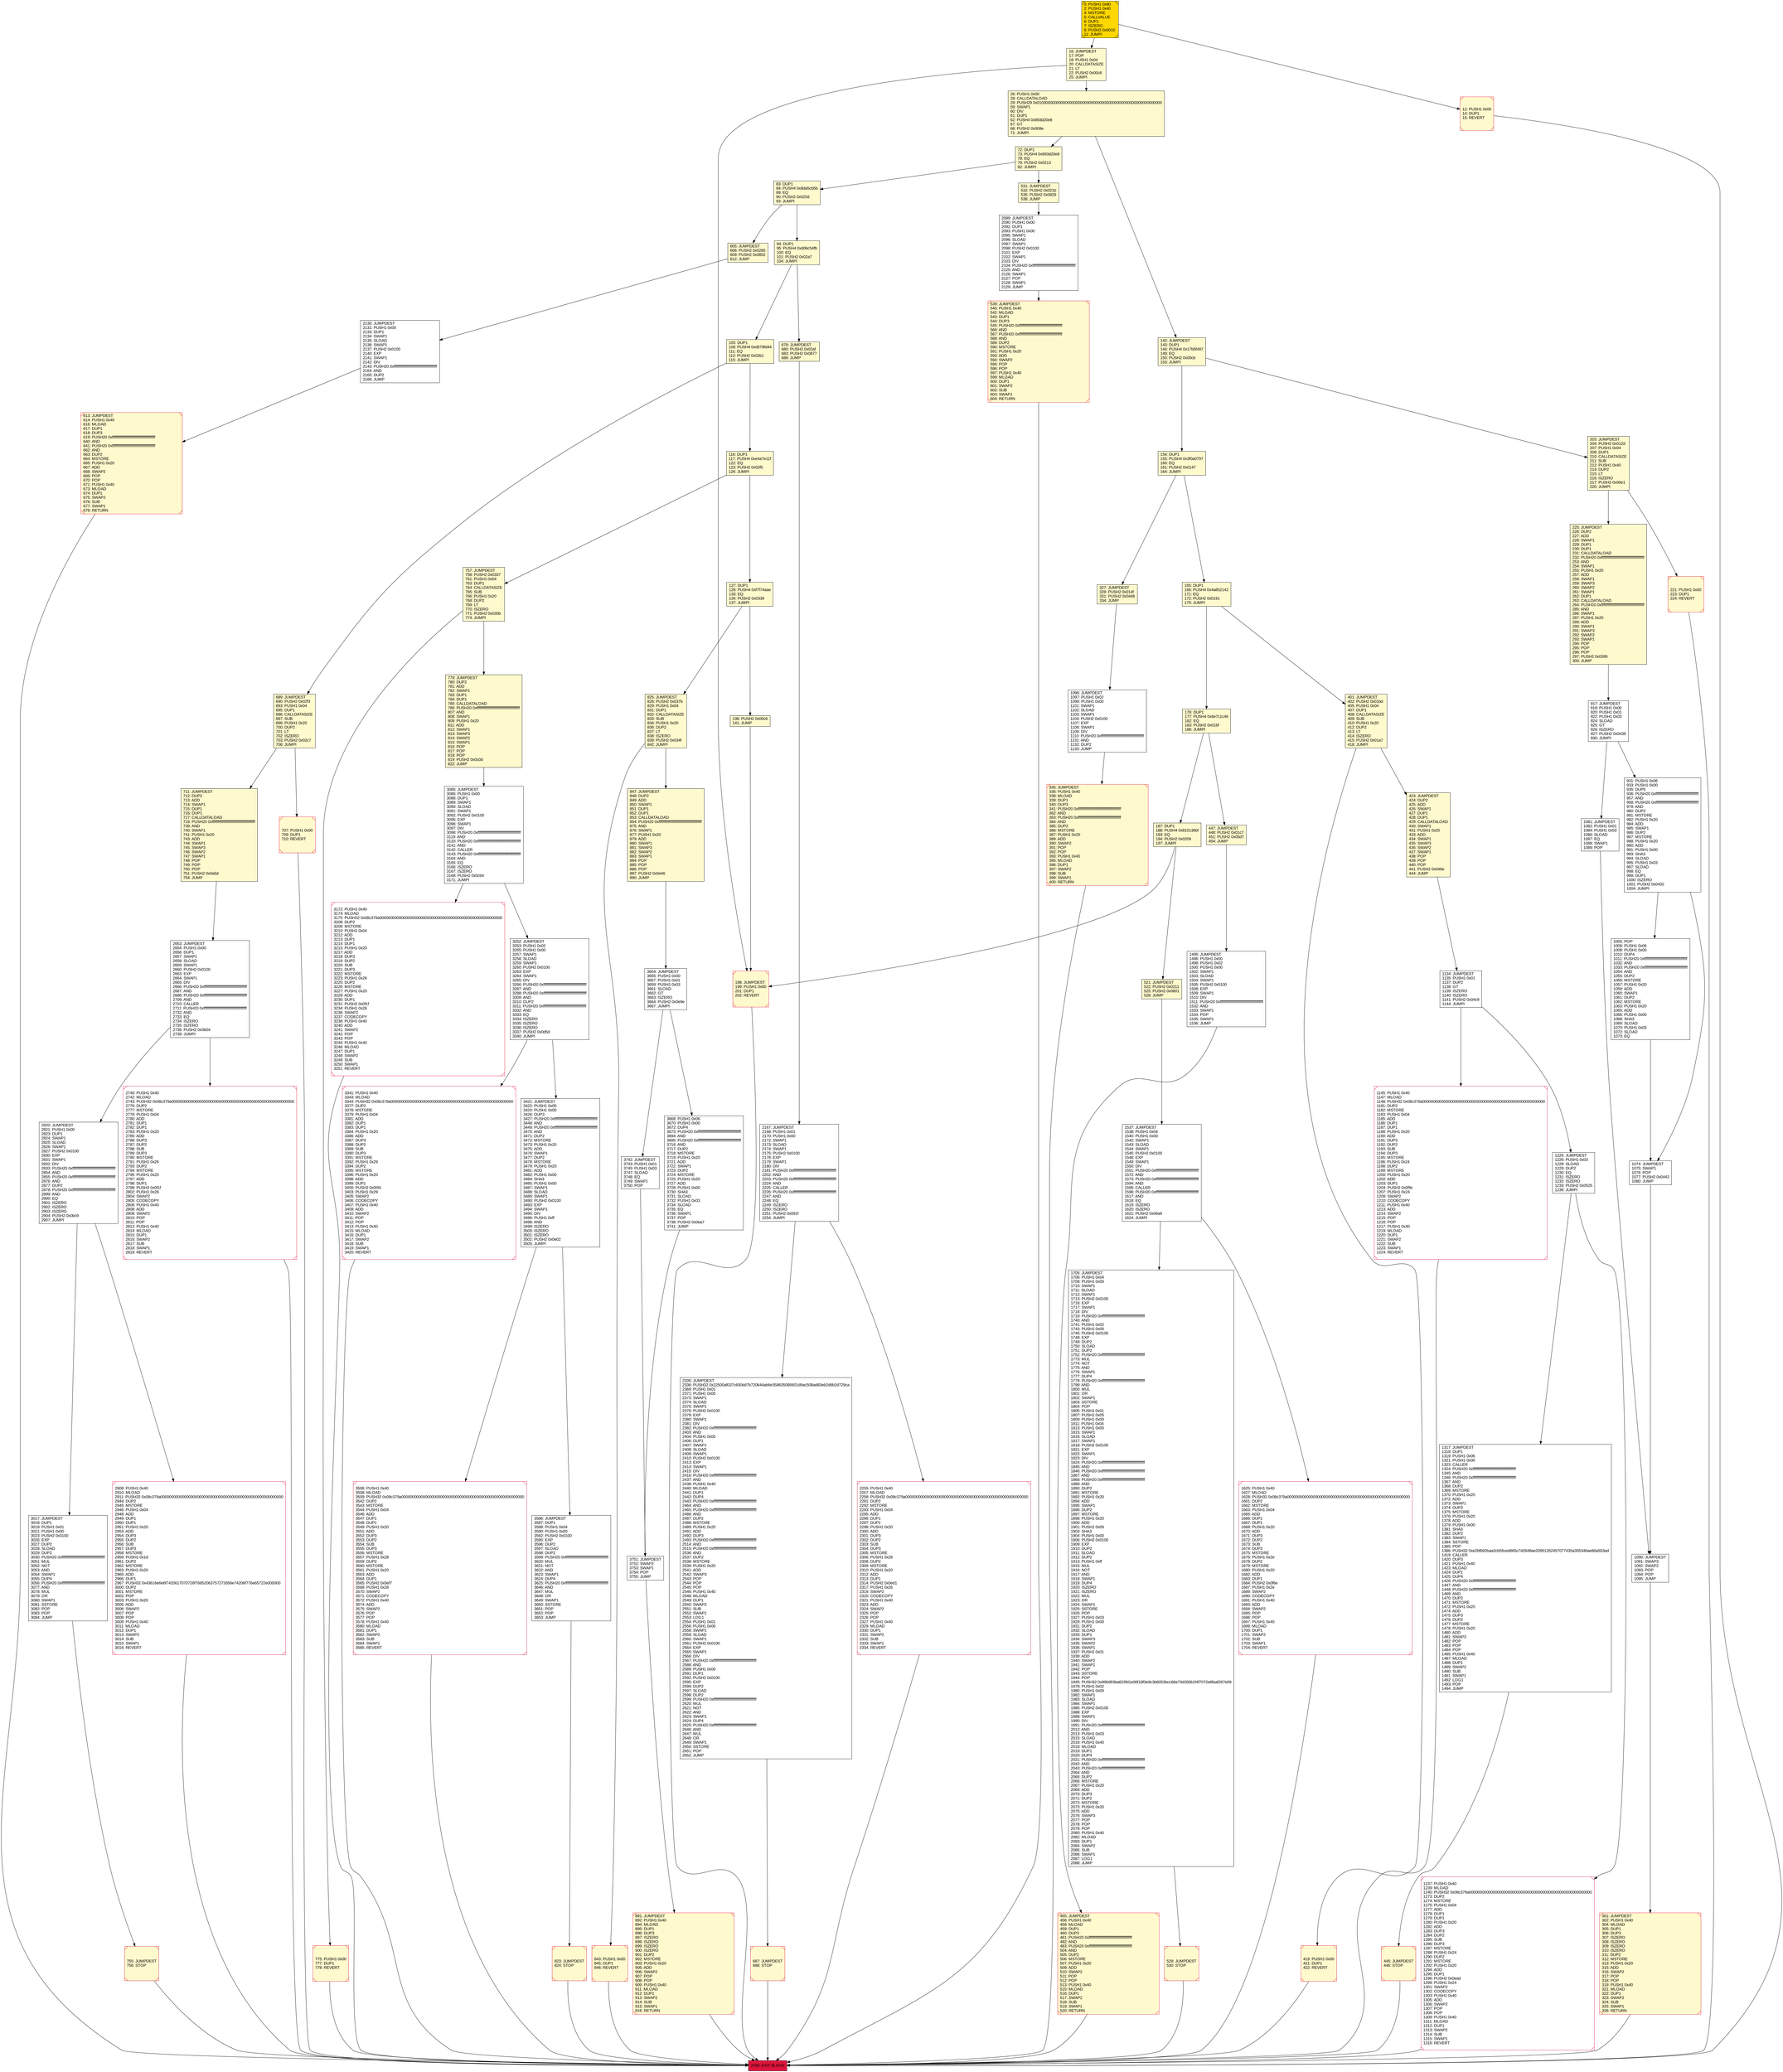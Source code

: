 digraph G {
bgcolor=transparent rankdir=UD;
node [shape=box style=filled color=black fillcolor=white fontname=arial fontcolor=black];
1495 [label="1495: JUMPDEST\l1496: PUSH1 0x00\l1498: PUSH1 0x02\l1500: PUSH1 0x00\l1502: SWAP1\l1503: SLOAD\l1504: SWAP1\l1505: PUSH2 0x0100\l1508: EXP\l1509: SWAP1\l1510: DIV\l1511: PUSH20 0xffffffffffffffffffffffffffffffffffffffff\l1532: AND\l1533: SWAP1\l1534: POP\l1535: SWAP1\l1536: JUMP\l" ];
83 [label="83: DUP1\l84: PUSH4 0x8da5cb5b\l89: EQ\l90: PUSH2 0x025d\l93: JUMPI\l" fillcolor=lemonchiffon ];
419 [label="419: PUSH1 0x00\l421: DUP1\l422: REVERT\l" fillcolor=lemonchiffon shape=Msquare color=crimson ];
1225 [label="1225: JUMPDEST\l1226: PUSH1 0x03\l1228: SLOAD\l1229: DUP2\l1230: EQ\l1231: ISZERO\l1232: ISZERO\l1233: PUSH2 0x0525\l1236: JUMPI\l" ];
529 [label="529: JUMPDEST\l530: STOP\l" fillcolor=lemonchiffon shape=Msquare color=crimson ];
3654 [label="3654: JUMPDEST\l3655: PUSH1 0x00\l3657: PUSH1 0x01\l3659: PUSH1 0x03\l3661: SLOAD\l3662: GT\l3663: ISZERO\l3664: PUSH2 0x0e9e\l3667: JUMPI\l" ];
1081 [label="1081: JUMPDEST\l1082: PUSH1 0x01\l1084: PUSH1 0x03\l1086: SLOAD\l1087: EQ\l1088: SWAP1\l1089: POP\l" ];
2908 [label="2908: PUSH1 0x40\l2910: MLOAD\l2911: PUSH32 0x08c379a000000000000000000000000000000000000000000000000000000000\l2944: DUP2\l2945: MSTORE\l2946: PUSH1 0x04\l2948: ADD\l2949: DUP1\l2950: DUP1\l2951: PUSH1 0x20\l2953: ADD\l2954: DUP3\l2955: DUP2\l2956: SUB\l2957: DUP3\l2958: MSTORE\l2959: PUSH1 0x1d\l2961: DUP2\l2962: MSTORE\l2963: PUSH1 0x20\l2965: ADD\l2966: DUP1\l2967: PUSH32 0x43616e6e6f7420617070726f76652063757272656e74206f776e65722e000000\l3000: DUP2\l3001: MSTORE\l3002: POP\l3003: PUSH1 0x20\l3005: ADD\l3006: SWAP2\l3007: POP\l3008: POP\l3009: PUSH1 0x40\l3011: MLOAD\l3012: DUP1\l3013: SWAP2\l3014: SUB\l3015: SWAP1\l3016: REVERT\l" shape=Msquare color=crimson ];
605 [label="605: JUMPDEST\l606: PUSH2 0x0265\l609: PUSH2 0x0852\l612: JUMP\l" fillcolor=lemonchiffon ];
301 [label="301: JUMPDEST\l302: PUSH1 0x40\l304: MLOAD\l305: DUP1\l306: DUP3\l307: ISZERO\l308: ISZERO\l309: ISZERO\l310: ISZERO\l311: DUP2\l312: MSTORE\l313: PUSH1 0x20\l315: ADD\l316: SWAP2\l317: POP\l318: POP\l319: PUSH1 0x40\l321: MLOAD\l322: DUP1\l323: SWAP2\l324: SUB\l325: SWAP1\l326: RETURN\l" fillcolor=lemonchiffon shape=Msquare color=crimson ];
455 [label="455: JUMPDEST\l456: PUSH1 0x40\l458: MLOAD\l459: DUP1\l460: DUP3\l461: PUSH20 0xffffffffffffffffffffffffffffffffffffffff\l482: AND\l483: PUSH20 0xffffffffffffffffffffffffffffffffffffffff\l504: AND\l505: DUP2\l506: MSTORE\l507: PUSH1 0x20\l509: ADD\l510: SWAP2\l511: POP\l512: POP\l513: PUSH1 0x40\l515: MLOAD\l516: DUP1\l517: SWAP2\l518: SUB\l519: SWAP1\l520: RETURN\l" fillcolor=lemonchiffon shape=Msquare color=crimson ];
1074 [label="1074: JUMPDEST\l1075: SWAP1\l1076: POP\l1077: PUSH2 0x0442\l1080: JUMP\l" ];
116 [label="116: DUP1\l117: PUSH4 0xe4a7e11f\l122: EQ\l123: PUSH2 0x02f5\l126: JUMPI\l" fillcolor=lemonchiffon ];
0 [label="0: PUSH1 0x80\l2: PUSH1 0x40\l4: MSTORE\l5: CALLVALUE\l6: DUP1\l7: ISZERO\l8: PUSH2 0x0010\l11: JUMPI\l" fillcolor=lemonchiffon shape=Msquare fillcolor=gold ];
3252 [label="3252: JUMPDEST\l3253: PUSH1 0x02\l3255: PUSH1 0x00\l3257: SWAP1\l3258: SLOAD\l3259: SWAP1\l3260: PUSH2 0x0100\l3263: EXP\l3264: SWAP1\l3265: DIV\l3266: PUSH20 0xffffffffffffffffffffffffffffffffffffffff\l3287: AND\l3288: PUSH20 0xffffffffffffffffffffffffffffffffffffffff\l3309: AND\l3310: DUP2\l3311: PUSH20 0xffffffffffffffffffffffffffffffffffffffff\l3332: AND\l3333: EQ\l3334: ISZERO\l3335: ISZERO\l3336: ISZERO\l3337: PUSH2 0x0d5d\l3340: JUMPI\l" ];
3668 [label="3668: PUSH1 0x06\l3670: PUSH1 0x00\l3672: DUP4\l3673: PUSH20 0xffffffffffffffffffffffffffffffffffffffff\l3694: AND\l3695: PUSH20 0xffffffffffffffffffffffffffffffffffffffff\l3716: AND\l3717: DUP2\l3718: MSTORE\l3719: PUSH1 0x20\l3721: ADD\l3722: SWAP1\l3723: DUP2\l3724: MSTORE\l3725: PUSH1 0x20\l3727: ADD\l3728: PUSH1 0x00\l3730: SHA3\l3731: SLOAD\l3732: PUSH1 0x03\l3734: SLOAD\l3735: EQ\l3736: SWAP1\l3737: POP\l3738: PUSH2 0x0ea7\l3741: JUMP\l" ];
1625 [label="1625: PUSH1 0x40\l1627: MLOAD\l1628: PUSH32 0x08c379a000000000000000000000000000000000000000000000000000000000\l1661: DUP2\l1662: MSTORE\l1663: PUSH1 0x04\l1665: ADD\l1666: DUP1\l1667: DUP1\l1668: PUSH1 0x20\l1670: ADD\l1671: DUP3\l1672: DUP2\l1673: SUB\l1674: DUP3\l1675: MSTORE\l1676: PUSH1 0x2e\l1678: DUP2\l1679: MSTORE\l1680: PUSH1 0x20\l1682: ADD\l1683: DUP1\l1684: PUSH2 0x0f6e\l1687: PUSH1 0x2e\l1689: SWAP2\l1690: CODECOPY\l1691: PUSH1 0x40\l1693: ADD\l1694: SWAP2\l1695: POP\l1696: POP\l1697: PUSH1 0x40\l1699: MLOAD\l1700: DUP1\l1701: SWAP2\l1702: SUB\l1703: SWAP1\l1704: REVERT\l" shape=Msquare color=crimson ];
16 [label="16: JUMPDEST\l17: POP\l18: PUSH1 0x04\l20: CALLDATASIZE\l21: LT\l22: PUSH2 0x00c6\l25: JUMPI\l" fillcolor=lemonchiffon ];
679 [label="679: JUMPDEST\l680: PUSH2 0x02af\l683: PUSH2 0x0877\l686: JUMP\l" fillcolor=lemonchiffon ];
335 [label="335: JUMPDEST\l336: PUSH1 0x40\l338: MLOAD\l339: DUP1\l340: DUP3\l341: PUSH20 0xffffffffffffffffffffffffffffffffffffffff\l362: AND\l363: PUSH20 0xffffffffffffffffffffffffffffffffffffffff\l384: AND\l385: DUP2\l386: MSTORE\l387: PUSH1 0x20\l389: ADD\l390: SWAP2\l391: POP\l392: POP\l393: PUSH1 0x40\l395: MLOAD\l396: DUP1\l397: SWAP2\l398: SUB\l399: SWAP1\l400: RETURN\l" fillcolor=lemonchiffon shape=Msquare color=crimson ];
72 [label="72: DUP1\l73: PUSH4 0x893d20e8\l78: EQ\l79: PUSH2 0x0213\l82: JUMPI\l" fillcolor=lemonchiffon ];
447 [label="447: JUMPDEST\l448: PUSH2 0x01c7\l451: PUSH2 0x05d7\l454: JUMP\l" fillcolor=lemonchiffon ];
689 [label="689: JUMPDEST\l690: PUSH2 0x02f3\l693: PUSH1 0x04\l695: DUP1\l696: CALLDATASIZE\l697: SUB\l698: PUSH1 0x20\l700: DUP2\l701: LT\l702: ISZERO\l703: PUSH2 0x02c7\l706: JUMPI\l" fillcolor=lemonchiffon ];
3341 [label="3341: PUSH1 0x40\l3343: MLOAD\l3344: PUSH32 0x08c379a000000000000000000000000000000000000000000000000000000000\l3377: DUP2\l3378: MSTORE\l3379: PUSH1 0x04\l3381: ADD\l3382: DUP1\l3383: DUP1\l3384: PUSH1 0x20\l3386: ADD\l3387: DUP3\l3388: DUP2\l3389: SUB\l3390: DUP3\l3391: MSTORE\l3392: PUSH1 0x29\l3394: DUP2\l3395: MSTORE\l3396: PUSH1 0x20\l3398: ADD\l3399: DUP1\l3400: PUSH2 0x0f45\l3403: PUSH1 0x29\l3405: SWAP2\l3406: CODECOPY\l3407: PUSH1 0x40\l3409: ADD\l3410: SWAP2\l3411: POP\l3412: POP\l3413: PUSH1 0x40\l3415: MLOAD\l3416: DUP1\l3417: SWAP2\l3418: SUB\l3419: SWAP1\l3420: REVERT\l" shape=Msquare color=crimson ];
3742 [label="3742: JUMPDEST\l3743: PUSH1 0x01\l3745: PUSH1 0x03\l3747: SLOAD\l3748: EQ\l3749: SWAP1\l3750: POP\l" ];
823 [label="823: JUMPDEST\l824: STOP\l" fillcolor=lemonchiffon shape=Msquare color=crimson ];
225 [label="225: JUMPDEST\l226: DUP2\l227: ADD\l228: SWAP1\l229: DUP1\l230: DUP1\l231: CALLDATALOAD\l232: PUSH20 0xffffffffffffffffffffffffffffffffffffffff\l253: AND\l254: SWAP1\l255: PUSH1 0x20\l257: ADD\l258: SWAP1\l259: SWAP3\l260: SWAP2\l261: SWAP1\l262: DUP1\l263: CALLDATALOAD\l264: PUSH20 0xffffffffffffffffffffffffffffffffffffffff\l285: AND\l286: SWAP1\l287: PUSH1 0x20\l289: ADD\l290: SWAP1\l291: SWAP3\l292: SWAP2\l293: SWAP1\l294: POP\l295: POP\l296: POP\l297: PUSH2 0x0395\l300: JUMP\l" fillcolor=lemonchiffon ];
775 [label="775: PUSH1 0x00\l777: DUP1\l778: REVERT\l" fillcolor=lemonchiffon shape=Msquare color=crimson ];
445 [label="445: JUMPDEST\l446: STOP\l" fillcolor=lemonchiffon shape=Msquare color=crimson ];
2740 [label="2740: PUSH1 0x40\l2742: MLOAD\l2743: PUSH32 0x08c379a000000000000000000000000000000000000000000000000000000000\l2776: DUP2\l2777: MSTORE\l2778: PUSH1 0x04\l2780: ADD\l2781: DUP1\l2782: DUP1\l2783: PUSH1 0x20\l2785: ADD\l2786: DUP3\l2787: DUP2\l2788: SUB\l2789: DUP3\l2790: MSTORE\l2791: PUSH1 0x26\l2793: DUP2\l2794: MSTORE\l2795: PUSH1 0x20\l2797: ADD\l2798: DUP1\l2799: PUSH2 0x0f1f\l2802: PUSH1 0x26\l2804: SWAP2\l2805: CODECOPY\l2806: PUSH1 0x40\l2808: ADD\l2809: SWAP2\l2810: POP\l2811: POP\l2812: PUSH1 0x40\l2814: MLOAD\l2815: DUP1\l2816: SWAP2\l2817: SUB\l2818: SWAP1\l2819: REVERT\l" shape=Msquare color=crimson ];
3756 [label="3756: EXIT BLOCK\l" fillcolor=crimson ];
12 [label="12: PUSH1 0x00\l14: DUP1\l15: REVERT\l" fillcolor=lemonchiffon shape=Msquare color=crimson ];
825 [label="825: JUMPDEST\l826: PUSH2 0x037b\l829: PUSH1 0x04\l831: DUP1\l832: CALLDATASIZE\l833: SUB\l834: PUSH1 0x20\l836: DUP2\l837: LT\l838: ISZERO\l839: PUSH2 0x034f\l842: JUMPI\l" fillcolor=lemonchiffon ];
847 [label="847: JUMPDEST\l848: DUP2\l849: ADD\l850: SWAP1\l851: DUP1\l852: DUP1\l853: CALLDATALOAD\l854: PUSH20 0xffffffffffffffffffffffffffffffffffffffff\l875: AND\l876: SWAP1\l877: PUSH1 0x20\l879: ADD\l880: SWAP1\l881: SWAP3\l882: SWAP2\l883: SWAP1\l884: POP\l885: POP\l886: POP\l887: PUSH2 0x0e46\l890: JUMP\l" fillcolor=lemonchiffon ];
1705 [label="1705: JUMPDEST\l1706: PUSH1 0x04\l1708: PUSH1 0x00\l1710: SWAP1\l1711: SLOAD\l1712: SWAP1\l1713: PUSH2 0x0100\l1716: EXP\l1717: SWAP1\l1718: DIV\l1719: PUSH20 0xffffffffffffffffffffffffffffffffffffffff\l1740: AND\l1741: PUSH1 0x02\l1743: PUSH1 0x00\l1745: PUSH2 0x0100\l1748: EXP\l1749: DUP2\l1750: SLOAD\l1751: DUP2\l1752: PUSH20 0xffffffffffffffffffffffffffffffffffffffff\l1773: MUL\l1774: NOT\l1775: AND\l1776: SWAP1\l1777: DUP4\l1778: PUSH20 0xffffffffffffffffffffffffffffffffffffffff\l1799: AND\l1800: MUL\l1801: OR\l1802: SWAP1\l1803: SSTORE\l1804: POP\l1805: PUSH1 0x01\l1807: PUSH1 0x05\l1809: PUSH1 0x00\l1811: PUSH1 0x04\l1813: PUSH1 0x00\l1815: SWAP1\l1816: SLOAD\l1817: SWAP1\l1818: PUSH2 0x0100\l1821: EXP\l1822: SWAP1\l1823: DIV\l1824: PUSH20 0xffffffffffffffffffffffffffffffffffffffff\l1845: AND\l1846: PUSH20 0xffffffffffffffffffffffffffffffffffffffff\l1867: AND\l1868: PUSH20 0xffffffffffffffffffffffffffffffffffffffff\l1889: AND\l1890: DUP2\l1891: MSTORE\l1892: PUSH1 0x20\l1894: ADD\l1895: SWAP1\l1896: DUP2\l1897: MSTORE\l1898: PUSH1 0x20\l1900: ADD\l1901: PUSH1 0x00\l1903: SHA3\l1904: PUSH1 0x00\l1906: PUSH2 0x0100\l1909: EXP\l1910: DUP2\l1911: SLOAD\l1912: DUP2\l1913: PUSH1 0xff\l1915: MUL\l1916: NOT\l1917: AND\l1918: SWAP1\l1919: DUP4\l1920: ISZERO\l1921: ISZERO\l1922: MUL\l1923: OR\l1924: SWAP1\l1925: SSTORE\l1926: POP\l1927: PUSH1 0x03\l1929: PUSH1 0x00\l1931: DUP2\l1932: SLOAD\l1933: DUP1\l1934: SWAP3\l1935: SWAP2\l1936: SWAP1\l1937: PUSH1 0x01\l1939: ADD\l1940: SWAP2\l1941: SWAP1\l1942: POP\l1943: SSTORE\l1944: POP\l1945: PUSH32 0x990d93ba623fd1e06f18f3e9c3b6053bcc68a73d26561f4f7072e8faaf267e09\l1978: PUSH1 0x02\l1980: PUSH1 0x00\l1982: SWAP1\l1983: SLOAD\l1984: SWAP1\l1985: PUSH2 0x0100\l1988: EXP\l1989: SWAP1\l1990: DIV\l1991: PUSH20 0xffffffffffffffffffffffffffffffffffffffff\l2012: AND\l2013: PUSH1 0x03\l2015: SLOAD\l2016: PUSH1 0x40\l2018: MLOAD\l2019: DUP1\l2020: DUP4\l2021: PUSH20 0xffffffffffffffffffffffffffffffffffffffff\l2042: AND\l2043: PUSH20 0xffffffffffffffffffffffffffffffffffffffff\l2064: AND\l2065: DUP2\l2066: MSTORE\l2067: PUSH1 0x20\l2069: ADD\l2070: DUP3\l2071: DUP2\l2072: MSTORE\l2073: PUSH1 0x20\l2075: ADD\l2076: SWAP3\l2077: POP\l2078: POP\l2079: POP\l2080: PUSH1 0x40\l2082: MLOAD\l2083: DUP1\l2084: SWAP2\l2085: SUB\l2086: SWAP1\l2087: LOG1\l2088: JUMP\l" ];
1537 [label="1537: JUMPDEST\l1538: PUSH1 0x04\l1540: PUSH1 0x00\l1542: SWAP1\l1543: SLOAD\l1544: SWAP1\l1545: PUSH2 0x0100\l1548: EXP\l1549: SWAP1\l1550: DIV\l1551: PUSH20 0xffffffffffffffffffffffffffffffffffffffff\l1572: AND\l1573: PUSH20 0xffffffffffffffffffffffffffffffffffffffff\l1594: AND\l1595: CALLER\l1596: PUSH20 0xffffffffffffffffffffffffffffffffffffffff\l1617: AND\l1618: EQ\l1619: ISZERO\l1620: ISZERO\l1621: PUSH2 0x06a9\l1624: JUMPI\l" ];
613 [label="613: JUMPDEST\l614: PUSH1 0x40\l616: MLOAD\l617: DUP1\l618: DUP3\l619: PUSH20 0xffffffffffffffffffffffffffffffffffffffff\l640: AND\l641: PUSH20 0xffffffffffffffffffffffffffffffffffffffff\l662: AND\l663: DUP2\l664: MSTORE\l665: PUSH1 0x20\l667: ADD\l668: SWAP2\l669: POP\l670: POP\l671: PUSH1 0x40\l673: MLOAD\l674: DUP1\l675: SWAP2\l676: SUB\l677: SWAP1\l678: RETURN\l" fillcolor=lemonchiffon shape=Msquare color=crimson ];
176 [label="176: DUP1\l177: PUSH4 0x6e7c1c46\l182: EQ\l183: PUSH2 0x01bf\l186: JUMPI\l" fillcolor=lemonchiffon ];
423 [label="423: JUMPDEST\l424: DUP2\l425: ADD\l426: SWAP1\l427: DUP1\l428: DUP1\l429: CALLDATALOAD\l430: SWAP1\l431: PUSH1 0x20\l433: ADD\l434: SWAP1\l435: SWAP3\l436: SWAP2\l437: SWAP1\l438: POP\l439: POP\l440: POP\l441: PUSH2 0x046e\l444: JUMP\l" fillcolor=lemonchiffon ];
531 [label="531: JUMPDEST\l532: PUSH2 0x021b\l535: PUSH2 0x0829\l538: JUMP\l" fillcolor=lemonchiffon ];
687 [label="687: JUMPDEST\l688: STOP\l" fillcolor=lemonchiffon shape=Msquare color=crimson ];
2089 [label="2089: JUMPDEST\l2090: PUSH1 0x00\l2092: DUP1\l2093: PUSH1 0x00\l2095: SWAP1\l2096: SLOAD\l2097: SWAP1\l2098: PUSH2 0x0100\l2101: EXP\l2102: SWAP1\l2103: DIV\l2104: PUSH20 0xffffffffffffffffffffffffffffffffffffffff\l2125: AND\l2126: SWAP1\l2127: POP\l2128: SWAP1\l2129: JUMP\l" ];
3421 [label="3421: JUMPDEST\l3422: PUSH1 0x05\l3424: PUSH1 0x00\l3426: DUP3\l3427: PUSH20 0xffffffffffffffffffffffffffffffffffffffff\l3448: AND\l3449: PUSH20 0xffffffffffffffffffffffffffffffffffffffff\l3470: AND\l3471: DUP2\l3472: MSTORE\l3473: PUSH1 0x20\l3475: ADD\l3476: SWAP1\l3477: DUP2\l3478: MSTORE\l3479: PUSH1 0x20\l3481: ADD\l3482: PUSH1 0x00\l3484: SHA3\l3485: PUSH1 0x00\l3487: SWAP1\l3488: SLOAD\l3489: SWAP1\l3490: PUSH2 0x0100\l3493: EXP\l3494: SWAP1\l3495: DIV\l3496: PUSH1 0xff\l3498: AND\l3499: ISZERO\l3500: ISZERO\l3501: ISZERO\l3502: PUSH2 0x0e02\l3505: JUMPI\l" ];
1145 [label="1145: PUSH1 0x40\l1147: MLOAD\l1148: PUSH32 0x08c379a000000000000000000000000000000000000000000000000000000000\l1181: DUP2\l1182: MSTORE\l1183: PUSH1 0x04\l1185: ADD\l1186: DUP1\l1187: DUP1\l1188: PUSH1 0x20\l1190: ADD\l1191: DUP3\l1192: DUP2\l1193: SUB\l1194: DUP3\l1195: MSTORE\l1196: PUSH1 0x24\l1198: DUP2\l1199: MSTORE\l1200: PUSH1 0x20\l1202: ADD\l1203: DUP1\l1204: PUSH2 0x0f9c\l1207: PUSH1 0x24\l1209: SWAP2\l1210: CODECOPY\l1211: PUSH1 0x40\l1213: ADD\l1214: SWAP2\l1215: POP\l1216: POP\l1217: PUSH1 0x40\l1219: MLOAD\l1220: DUP1\l1221: SWAP2\l1222: SUB\l1223: SWAP1\l1224: REVERT\l" shape=Msquare color=crimson ];
2820 [label="2820: JUMPDEST\l2821: PUSH1 0x00\l2823: DUP1\l2824: SWAP1\l2825: SLOAD\l2826: SWAP1\l2827: PUSH2 0x0100\l2830: EXP\l2831: SWAP1\l2832: DIV\l2833: PUSH20 0xffffffffffffffffffffffffffffffffffffffff\l2854: AND\l2855: PUSH20 0xffffffffffffffffffffffffffffffffffffffff\l2876: AND\l2877: DUP2\l2878: PUSH20 0xffffffffffffffffffffffffffffffffffffffff\l2899: AND\l2900: EQ\l2901: ISZERO\l2902: ISZERO\l2903: ISZERO\l2904: PUSH2 0x0bc9\l2907: JUMPI\l" ];
198 [label="198: JUMPDEST\l199: PUSH1 0x00\l201: DUP1\l202: REVERT\l" fillcolor=lemonchiffon shape=Msquare color=crimson ];
3751 [label="3751: JUMPDEST\l3752: SWAP2\l3753: SWAP1\l3754: POP\l3755: JUMP\l" ];
891 [label="891: JUMPDEST\l892: PUSH1 0x40\l894: MLOAD\l895: DUP1\l896: DUP3\l897: ISZERO\l898: ISZERO\l899: ISZERO\l900: ISZERO\l901: DUP2\l902: MSTORE\l903: PUSH1 0x20\l905: ADD\l906: SWAP2\l907: POP\l908: POP\l909: PUSH1 0x40\l911: MLOAD\l912: DUP1\l913: SWAP2\l914: SUB\l915: SWAP1\l916: RETURN\l" fillcolor=lemonchiffon shape=Msquare color=crimson ];
539 [label="539: JUMPDEST\l540: PUSH1 0x40\l542: MLOAD\l543: DUP1\l544: DUP3\l545: PUSH20 0xffffffffffffffffffffffffffffffffffffffff\l566: AND\l567: PUSH20 0xffffffffffffffffffffffffffffffffffffffff\l588: AND\l589: DUP2\l590: MSTORE\l591: PUSH1 0x20\l593: ADD\l594: SWAP2\l595: POP\l596: POP\l597: PUSH1 0x40\l599: MLOAD\l600: DUP1\l601: SWAP2\l602: SUB\l603: SWAP1\l604: RETURN\l" fillcolor=lemonchiffon shape=Msquare color=crimson ];
401 [label="401: JUMPDEST\l402: PUSH2 0x01bd\l405: PUSH1 0x04\l407: DUP1\l408: CALLDATASIZE\l409: SUB\l410: PUSH1 0x20\l412: DUP2\l413: LT\l414: ISZERO\l415: PUSH2 0x01a7\l418: JUMPI\l" fillcolor=lemonchiffon ];
3586 [label="3586: JUMPDEST\l3587: DUP1\l3588: PUSH1 0x04\l3590: PUSH1 0x00\l3592: PUSH2 0x0100\l3595: EXP\l3596: DUP2\l3597: SLOAD\l3598: DUP2\l3599: PUSH20 0xffffffffffffffffffffffffffffffffffffffff\l3620: MUL\l3621: NOT\l3622: AND\l3623: SWAP1\l3624: DUP4\l3625: PUSH20 0xffffffffffffffffffffffffffffffffffffffff\l3646: AND\l3647: MUL\l3648: OR\l3649: SWAP1\l3650: SSTORE\l3651: POP\l3652: POP\l3653: JUMP\l" ];
3017 [label="3017: JUMPDEST\l3018: DUP1\l3019: PUSH1 0x01\l3021: PUSH1 0x00\l3023: PUSH2 0x0100\l3026: EXP\l3027: DUP2\l3028: SLOAD\l3029: DUP2\l3030: PUSH20 0xffffffffffffffffffffffffffffffffffffffff\l3051: MUL\l3052: NOT\l3053: AND\l3054: SWAP1\l3055: DUP4\l3056: PUSH20 0xffffffffffffffffffffffffffffffffffffffff\l3077: AND\l3078: MUL\l3079: OR\l3080: SWAP1\l3081: SSTORE\l3082: POP\l3083: POP\l3084: JUMP\l" ];
138 [label="138: PUSH2 0x00c6\l141: JUMP\l" fillcolor=lemonchiffon ];
3506 [label="3506: PUSH1 0x40\l3508: MLOAD\l3509: PUSH32 0x08c379a000000000000000000000000000000000000000000000000000000000\l3542: DUP2\l3543: MSTORE\l3544: PUSH1 0x04\l3546: ADD\l3547: DUP1\l3548: DUP1\l3549: PUSH1 0x20\l3551: ADD\l3552: DUP3\l3553: DUP2\l3554: SUB\l3555: DUP3\l3556: MSTORE\l3557: PUSH1 0x28\l3559: DUP2\l3560: MSTORE\l3561: PUSH1 0x20\l3563: ADD\l3564: DUP1\l3565: PUSH2 0x0ef7\l3568: PUSH1 0x28\l3570: SWAP2\l3571: CODECOPY\l3572: PUSH1 0x40\l3574: ADD\l3575: SWAP2\l3576: POP\l3577: POP\l3578: PUSH1 0x40\l3580: MLOAD\l3581: DUP1\l3582: SWAP2\l3583: SUB\l3584: SWAP1\l3585: REVERT\l" shape=Msquare color=crimson ];
26 [label="26: PUSH1 0x00\l28: CALLDATALOAD\l29: PUSH29 0x0100000000000000000000000000000000000000000000000000000000\l59: SWAP1\l60: DIV\l61: DUP1\l62: PUSH4 0x893d20e8\l67: GT\l68: PUSH2 0x008e\l71: JUMPI\l" fillcolor=lemonchiffon ];
105 [label="105: DUP1\l106: PUSH4 0xd579fd44\l111: EQ\l112: PUSH2 0x02b1\l115: JUMPI\l" fillcolor=lemonchiffon ];
1134 [label="1134: JUMPDEST\l1135: PUSH1 0x01\l1137: DUP2\l1138: GT\l1139: ISZERO\l1140: ISZERO\l1141: PUSH2 0x04c9\l1144: JUMPI\l" ];
1317 [label="1317: JUMPDEST\l1318: DUP1\l1319: PUSH1 0x06\l1321: PUSH1 0x00\l1323: CALLER\l1324: PUSH20 0xffffffffffffffffffffffffffffffffffffffff\l1345: AND\l1346: PUSH20 0xffffffffffffffffffffffffffffffffffffffff\l1367: AND\l1368: DUP2\l1369: MSTORE\l1370: PUSH1 0x20\l1372: ADD\l1373: SWAP1\l1374: DUP2\l1375: MSTORE\l1376: PUSH1 0x20\l1378: ADD\l1379: PUSH1 0x00\l1381: SHA3\l1382: DUP2\l1383: SWAP1\l1384: SSTORE\l1385: POP\l1386: PUSH32 0xe2bfb92baa2cb55ced665c7d2648ae20951262457077435a355346ae86a553ad\l1419: CALLER\l1420: DUP3\l1421: PUSH1 0x40\l1423: MLOAD\l1424: DUP1\l1425: DUP4\l1426: PUSH20 0xffffffffffffffffffffffffffffffffffffffff\l1447: AND\l1448: PUSH20 0xffffffffffffffffffffffffffffffffffffffff\l1469: AND\l1470: DUP2\l1471: MSTORE\l1472: PUSH1 0x20\l1474: ADD\l1475: DUP3\l1476: DUP2\l1477: MSTORE\l1478: PUSH1 0x20\l1480: ADD\l1481: SWAP3\l1482: POP\l1483: POP\l1484: POP\l1485: PUSH1 0x40\l1487: MLOAD\l1488: DUP1\l1489: SWAP2\l1490: SUB\l1491: SWAP1\l1492: LOG1\l1493: POP\l1494: JUMP\l" ];
127 [label="127: DUP1\l128: PUSH4 0xf7f74aae\l133: EQ\l134: PUSH2 0x0339\l137: JUMPI\l" fillcolor=lemonchiffon ];
187 [label="187: DUP1\l188: PUSH4 0x810136bf\l193: EQ\l194: PUSH2 0x0209\l197: JUMPI\l" fillcolor=lemonchiffon ];
931 [label="931: PUSH1 0x06\l933: PUSH1 0x00\l935: DUP5\l936: PUSH20 0xffffffffffffffffffffffffffffffffffffffff\l957: AND\l958: PUSH20 0xffffffffffffffffffffffffffffffffffffffff\l979: AND\l980: DUP2\l981: MSTORE\l982: PUSH1 0x20\l984: ADD\l985: SWAP1\l986: DUP2\l987: MSTORE\l988: PUSH1 0x20\l990: ADD\l991: PUSH1 0x00\l993: SHA3\l994: SLOAD\l995: PUSH1 0x03\l997: SLOAD\l998: EQ\l999: DUP1\l1000: ISZERO\l1001: PUSH2 0x0432\l1004: JUMPI\l" ];
327 [label="327: JUMPDEST\l328: PUSH2 0x014f\l331: PUSH2 0x0448\l334: JUMP\l" fillcolor=lemonchiffon ];
154 [label="154: DUP1\l155: PUSH4 0x3f0a0797\l160: EQ\l161: PUSH2 0x0147\l164: JUMPI\l" fillcolor=lemonchiffon ];
2167 [label="2167: JUMPDEST\l2168: PUSH1 0x01\l2170: PUSH1 0x00\l2172: SWAP1\l2173: SLOAD\l2174: SWAP1\l2175: PUSH2 0x0100\l2178: EXP\l2179: SWAP1\l2180: DIV\l2181: PUSH20 0xffffffffffffffffffffffffffffffffffffffff\l2202: AND\l2203: PUSH20 0xffffffffffffffffffffffffffffffffffffffff\l2224: AND\l2225: CALLER\l2226: PUSH20 0xffffffffffffffffffffffffffffffffffffffff\l2247: AND\l2248: EQ\l2249: ISZERO\l2250: ISZERO\l2251: PUSH2 0x091f\l2254: JUMPI\l" ];
1096 [label="1096: JUMPDEST\l1097: PUSH1 0x02\l1099: PUSH1 0x00\l1101: SWAP1\l1102: SLOAD\l1103: SWAP1\l1104: PUSH2 0x0100\l1107: EXP\l1108: SWAP1\l1109: DIV\l1110: PUSH20 0xffffffffffffffffffffffffffffffffffffffff\l1131: AND\l1132: DUP2\l1133: JUMP\l" ];
707 [label="707: PUSH1 0x00\l709: DUP1\l710: REVERT\l" fillcolor=lemonchiffon shape=Msquare color=crimson ];
2653 [label="2653: JUMPDEST\l2654: PUSH1 0x00\l2656: DUP1\l2657: SWAP1\l2658: SLOAD\l2659: SWAP1\l2660: PUSH2 0x0100\l2663: EXP\l2664: SWAP1\l2665: DIV\l2666: PUSH20 0xffffffffffffffffffffffffffffffffffffffff\l2687: AND\l2688: PUSH20 0xffffffffffffffffffffffffffffffffffffffff\l2709: AND\l2710: CALLER\l2711: PUSH20 0xffffffffffffffffffffffffffffffffffffffff\l2732: AND\l2733: EQ\l2734: ISZERO\l2735: ISZERO\l2736: PUSH2 0x0b04\l2739: JUMPI\l" ];
2130 [label="2130: JUMPDEST\l2131: PUSH1 0x00\l2133: DUP1\l2134: SWAP1\l2135: SLOAD\l2136: SWAP1\l2137: PUSH2 0x0100\l2140: EXP\l2141: SWAP1\l2142: DIV\l2143: PUSH20 0xffffffffffffffffffffffffffffffffffffffff\l2164: AND\l2165: DUP2\l2166: JUMP\l" ];
3085 [label="3085: JUMPDEST\l3086: PUSH1 0x00\l3088: DUP1\l3089: SWAP1\l3090: SLOAD\l3091: SWAP1\l3092: PUSH2 0x0100\l3095: EXP\l3096: SWAP1\l3097: DIV\l3098: PUSH20 0xffffffffffffffffffffffffffffffffffffffff\l3119: AND\l3120: PUSH20 0xffffffffffffffffffffffffffffffffffffffff\l3141: AND\l3142: CALLER\l3143: PUSH20 0xffffffffffffffffffffffffffffffffffffffff\l3164: AND\l3165: EQ\l3166: ISZERO\l3167: ISZERO\l3168: PUSH2 0x0cb4\l3171: JUMPI\l" ];
142 [label="142: JUMPDEST\l143: DUP1\l144: PUSH4 0x17b5f497\l149: EQ\l150: PUSH2 0x00cb\l153: JUMPI\l" fillcolor=lemonchiffon ];
711 [label="711: JUMPDEST\l712: DUP2\l713: ADD\l714: SWAP1\l715: DUP1\l716: DUP1\l717: CALLDATALOAD\l718: PUSH20 0xffffffffffffffffffffffffffffffffffffffff\l739: AND\l740: SWAP1\l741: PUSH1 0x20\l743: ADD\l744: SWAP1\l745: SWAP3\l746: SWAP2\l747: SWAP1\l748: POP\l749: POP\l750: POP\l751: PUSH2 0x0a5d\l754: JUMP\l" fillcolor=lemonchiffon ];
755 [label="755: JUMPDEST\l756: STOP\l" fillcolor=lemonchiffon shape=Msquare color=crimson ];
2255 [label="2255: PUSH1 0x40\l2257: MLOAD\l2258: PUSH32 0x08c379a000000000000000000000000000000000000000000000000000000000\l2291: DUP2\l2292: MSTORE\l2293: PUSH1 0x04\l2295: ADD\l2296: DUP1\l2297: DUP1\l2298: PUSH1 0x20\l2300: ADD\l2301: DUP3\l2302: DUP2\l2303: SUB\l2304: DUP3\l2305: MSTORE\l2306: PUSH1 0x26\l2308: DUP2\l2309: MSTORE\l2310: PUSH1 0x20\l2312: ADD\l2313: DUP1\l2314: PUSH2 0x0ed1\l2317: PUSH1 0x26\l2319: SWAP2\l2320: CODECOPY\l2321: PUSH1 0x40\l2323: ADD\l2324: SWAP2\l2325: POP\l2326: POP\l2327: PUSH1 0x40\l2329: MLOAD\l2330: DUP1\l2331: SWAP2\l2332: SUB\l2333: SWAP1\l2334: REVERT\l" shape=Msquare color=crimson ];
1237 [label="1237: PUSH1 0x40\l1239: MLOAD\l1240: PUSH32 0x08c379a000000000000000000000000000000000000000000000000000000000\l1273: DUP2\l1274: MSTORE\l1275: PUSH1 0x04\l1277: ADD\l1278: DUP1\l1279: DUP1\l1280: PUSH1 0x20\l1282: ADD\l1283: DUP3\l1284: DUP2\l1285: SUB\l1286: DUP3\l1287: MSTORE\l1288: PUSH1 0x24\l1290: DUP2\l1291: MSTORE\l1292: PUSH1 0x20\l1294: ADD\l1295: DUP1\l1296: PUSH2 0x0ead\l1299: PUSH1 0x24\l1301: SWAP2\l1302: CODECOPY\l1303: PUSH1 0x40\l1305: ADD\l1306: SWAP2\l1307: POP\l1308: POP\l1309: PUSH1 0x40\l1311: MLOAD\l1312: DUP1\l1313: SWAP2\l1314: SUB\l1315: SWAP1\l1316: REVERT\l" shape=Msquare color=crimson ];
757 [label="757: JUMPDEST\l758: PUSH2 0x0337\l761: PUSH1 0x04\l763: DUP1\l764: CALLDATASIZE\l765: SUB\l766: PUSH1 0x20\l768: DUP2\l769: LT\l770: ISZERO\l771: PUSH2 0x030b\l774: JUMPI\l" fillcolor=lemonchiffon ];
165 [label="165: DUP1\l166: PUSH4 0x4a852142\l171: EQ\l172: PUSH2 0x0191\l175: JUMPI\l" fillcolor=lemonchiffon ];
843 [label="843: PUSH1 0x00\l845: DUP1\l846: REVERT\l" fillcolor=lemonchiffon shape=Msquare color=crimson ];
94 [label="94: DUP1\l95: PUSH4 0xd06c54fb\l100: EQ\l101: PUSH2 0x02a7\l104: JUMPI\l" fillcolor=lemonchiffon ];
1005 [label="1005: POP\l1006: PUSH1 0x06\l1008: PUSH1 0x00\l1010: DUP4\l1011: PUSH20 0xffffffffffffffffffffffffffffffffffffffff\l1032: AND\l1033: PUSH20 0xffffffffffffffffffffffffffffffffffffffff\l1054: AND\l1055: DUP2\l1056: MSTORE\l1057: PUSH1 0x20\l1059: ADD\l1060: SWAP1\l1061: DUP2\l1062: MSTORE\l1063: PUSH1 0x20\l1065: ADD\l1066: PUSH1 0x00\l1068: SHA3\l1069: SLOAD\l1070: PUSH1 0x03\l1072: SLOAD\l1073: EQ\l" ];
203 [label="203: JUMPDEST\l204: PUSH2 0x012d\l207: PUSH1 0x04\l209: DUP1\l210: CALLDATASIZE\l211: SUB\l212: PUSH1 0x40\l214: DUP2\l215: LT\l216: ISZERO\l217: PUSH2 0x00e1\l220: JUMPI\l" fillcolor=lemonchiffon ];
917 [label="917: JUMPDEST\l918: PUSH1 0x00\l920: PUSH1 0x01\l922: PUSH1 0x03\l924: SLOAD\l925: GT\l926: ISZERO\l927: PUSH2 0x0439\l930: JUMPI\l" ];
2335 [label="2335: JUMPDEST\l2336: PUSH32 0x22500af037c600dd7b720644ab6e358635085601d9ac508ad83eb2d6b2d729ca\l2369: PUSH1 0x01\l2371: PUSH1 0x00\l2373: SWAP1\l2374: SLOAD\l2375: SWAP1\l2376: PUSH2 0x0100\l2379: EXP\l2380: SWAP1\l2381: DIV\l2382: PUSH20 0xffffffffffffffffffffffffffffffffffffffff\l2403: AND\l2404: PUSH1 0x00\l2406: DUP1\l2407: SWAP1\l2408: SLOAD\l2409: SWAP1\l2410: PUSH2 0x0100\l2413: EXP\l2414: SWAP1\l2415: DIV\l2416: PUSH20 0xffffffffffffffffffffffffffffffffffffffff\l2437: AND\l2438: PUSH1 0x40\l2440: MLOAD\l2441: DUP1\l2442: DUP4\l2443: PUSH20 0xffffffffffffffffffffffffffffffffffffffff\l2464: AND\l2465: PUSH20 0xffffffffffffffffffffffffffffffffffffffff\l2486: AND\l2487: DUP2\l2488: MSTORE\l2489: PUSH1 0x20\l2491: ADD\l2492: DUP3\l2493: PUSH20 0xffffffffffffffffffffffffffffffffffffffff\l2514: AND\l2515: PUSH20 0xffffffffffffffffffffffffffffffffffffffff\l2536: AND\l2537: DUP2\l2538: MSTORE\l2539: PUSH1 0x20\l2541: ADD\l2542: SWAP3\l2543: POP\l2544: POP\l2545: POP\l2546: PUSH1 0x40\l2548: MLOAD\l2549: DUP1\l2550: SWAP2\l2551: SUB\l2552: SWAP1\l2553: LOG1\l2554: PUSH1 0x01\l2556: PUSH1 0x00\l2558: SWAP1\l2559: SLOAD\l2560: SWAP1\l2561: PUSH2 0x0100\l2564: EXP\l2565: SWAP1\l2566: DIV\l2567: PUSH20 0xffffffffffffffffffffffffffffffffffffffff\l2588: AND\l2589: PUSH1 0x00\l2591: DUP1\l2592: PUSH2 0x0100\l2595: EXP\l2596: DUP2\l2597: SLOAD\l2598: DUP2\l2599: PUSH20 0xffffffffffffffffffffffffffffffffffffffff\l2620: MUL\l2621: NOT\l2622: AND\l2623: SWAP1\l2624: DUP4\l2625: PUSH20 0xffffffffffffffffffffffffffffffffffffffff\l2646: AND\l2647: MUL\l2648: OR\l2649: SWAP1\l2650: SSTORE\l2651: POP\l2652: JUMP\l" ];
779 [label="779: JUMPDEST\l780: DUP2\l781: ADD\l782: SWAP1\l783: DUP1\l784: DUP1\l785: CALLDATALOAD\l786: PUSH20 0xffffffffffffffffffffffffffffffffffffffff\l807: AND\l808: SWAP1\l809: PUSH1 0x20\l811: ADD\l812: SWAP1\l813: SWAP3\l814: SWAP2\l815: SWAP1\l816: POP\l817: POP\l818: POP\l819: PUSH2 0x0c0d\l822: JUMP\l" fillcolor=lemonchiffon ];
1090 [label="1090: JUMPDEST\l1091: SWAP3\l1092: SWAP2\l1093: POP\l1094: POP\l1095: JUMP\l" ];
3172 [label="3172: PUSH1 0x40\l3174: MLOAD\l3175: PUSH32 0x08c379a000000000000000000000000000000000000000000000000000000000\l3208: DUP2\l3209: MSTORE\l3210: PUSH1 0x04\l3212: ADD\l3213: DUP1\l3214: DUP1\l3215: PUSH1 0x20\l3217: ADD\l3218: DUP3\l3219: DUP2\l3220: SUB\l3221: DUP3\l3222: MSTORE\l3223: PUSH1 0x26\l3225: DUP2\l3226: MSTORE\l3227: PUSH1 0x20\l3229: ADD\l3230: DUP1\l3231: PUSH2 0x0f1f\l3234: PUSH1 0x26\l3236: SWAP2\l3237: CODECOPY\l3238: PUSH1 0x40\l3240: ADD\l3241: SWAP2\l3242: POP\l3243: POP\l3244: PUSH1 0x40\l3246: MLOAD\l3247: DUP1\l3248: SWAP2\l3249: SUB\l3250: SWAP1\l3251: REVERT\l" shape=Msquare color=crimson ];
221 [label="221: PUSH1 0x00\l223: DUP1\l224: REVERT\l" fillcolor=lemonchiffon shape=Msquare color=crimson ];
521 [label="521: JUMPDEST\l522: PUSH2 0x0211\l525: PUSH2 0x0601\l528: JUMP\l" fillcolor=lemonchiffon ];
825 -> 847;
12 -> 3756;
1537 -> 1705;
0 -> 16;
203 -> 221;
775 -> 3756;
2820 -> 3017;
823 -> 3756;
757 -> 779;
1145 -> 3756;
1495 -> 455;
72 -> 83;
3085 -> 3172;
165 -> 401;
2653 -> 2820;
187 -> 521;
3654 -> 3742;
2167 -> 2335;
529 -> 3756;
2908 -> 3756;
3017 -> 755;
1705 -> 529;
26 -> 142;
455 -> 3756;
327 -> 1096;
3252 -> 3341;
94 -> 105;
679 -> 2167;
1237 -> 3756;
843 -> 3756;
105 -> 116;
2653 -> 2740;
931 -> 1074;
26 -> 72;
105 -> 689;
2130 -> 613;
165 -> 176;
3172 -> 3756;
3742 -> 3751;
3586 -> 823;
1134 -> 1145;
605 -> 2130;
1090 -> 301;
198 -> 3756;
917 -> 1081;
3421 -> 3586;
116 -> 757;
1081 -> 1090;
689 -> 707;
711 -> 2653;
3751 -> 891;
154 -> 327;
445 -> 3756;
531 -> 2089;
2740 -> 3756;
83 -> 605;
138 -> 198;
3341 -> 3756;
142 -> 203;
127 -> 138;
687 -> 3756;
613 -> 3756;
187 -> 198;
3654 -> 3668;
447 -> 1495;
779 -> 3085;
72 -> 531;
176 -> 447;
3252 -> 3421;
1537 -> 1625;
847 -> 3654;
931 -> 1005;
419 -> 3756;
917 -> 931;
335 -> 3756;
0 -> 12;
154 -> 165;
1625 -> 3756;
2167 -> 2255;
142 -> 154;
301 -> 3756;
825 -> 843;
2820 -> 2908;
401 -> 419;
755 -> 3756;
2255 -> 3756;
16 -> 26;
757 -> 775;
2335 -> 687;
116 -> 127;
521 -> 1537;
707 -> 3756;
221 -> 3756;
203 -> 225;
225 -> 917;
1134 -> 1225;
1225 -> 1317;
3668 -> 3751;
16 -> 198;
176 -> 187;
3506 -> 3756;
539 -> 3756;
1005 -> 1074;
1225 -> 1237;
891 -> 3756;
83 -> 94;
423 -> 1134;
1074 -> 1090;
94 -> 679;
401 -> 423;
3421 -> 3506;
2089 -> 539;
127 -> 825;
689 -> 711;
3085 -> 3252;
1096 -> 335;
1317 -> 445;
}